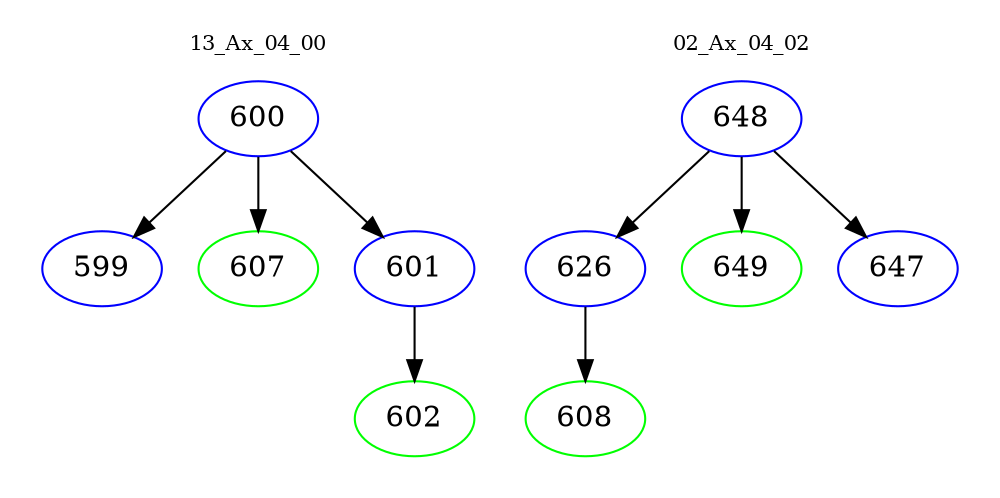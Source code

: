digraph{
subgraph cluster_0 {
color = white
label = "13_Ax_04_00";
fontsize=10;
T0_600 [label="600", color="blue"]
T0_600 -> T0_599 [color="black"]
T0_599 [label="599", color="blue"]
T0_600 -> T0_607 [color="black"]
T0_607 [label="607", color="green"]
T0_600 -> T0_601 [color="black"]
T0_601 [label="601", color="blue"]
T0_601 -> T0_602 [color="black"]
T0_602 [label="602", color="green"]
}
subgraph cluster_1 {
color = white
label = "02_Ax_04_02";
fontsize=10;
T1_648 [label="648", color="blue"]
T1_648 -> T1_626 [color="black"]
T1_626 [label="626", color="blue"]
T1_626 -> T1_608 [color="black"]
T1_608 [label="608", color="green"]
T1_648 -> T1_649 [color="black"]
T1_649 [label="649", color="green"]
T1_648 -> T1_647 [color="black"]
T1_647 [label="647", color="blue"]
}
}
